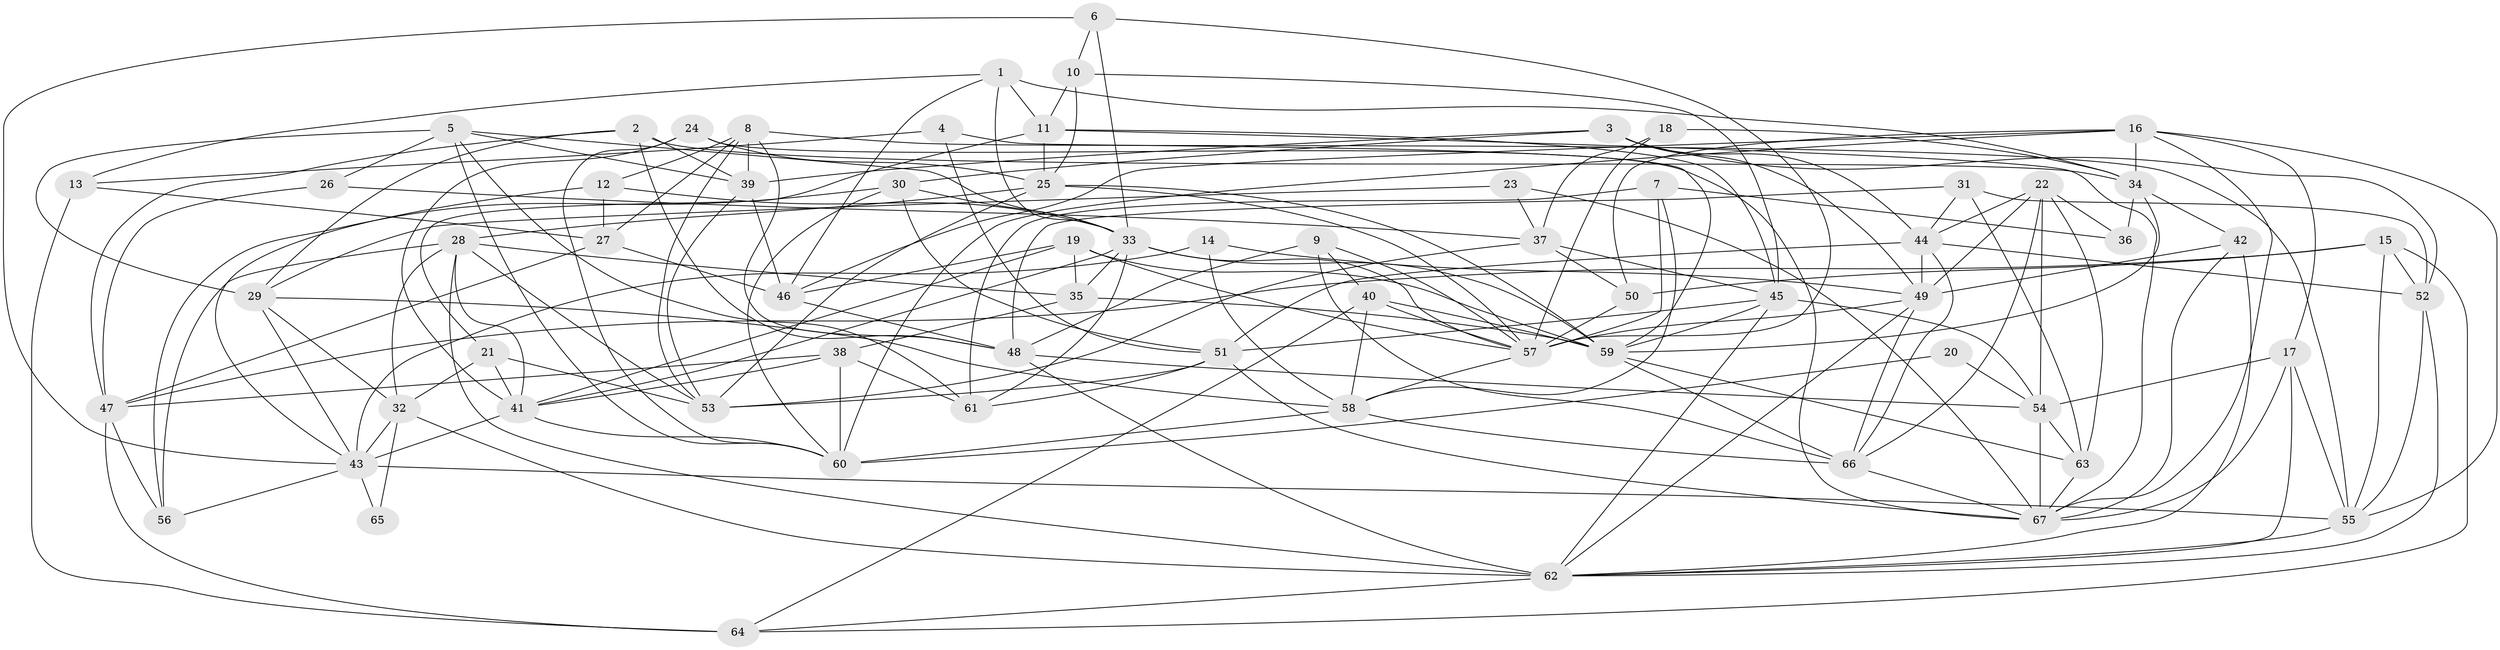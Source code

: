 // original degree distribution, {7: 0.029850746268656716, 3: 0.23880597014925373, 5: 0.16417910447761194, 2: 0.15671641791044777, 6: 0.08955223880597014, 4: 0.291044776119403, 8: 0.029850746268656716}
// Generated by graph-tools (version 1.1) at 2025/50/03/09/25 03:50:12]
// undirected, 67 vertices, 191 edges
graph export_dot {
graph [start="1"]
  node [color=gray90,style=filled];
  1;
  2;
  3;
  4;
  5;
  6;
  7;
  8;
  9;
  10;
  11;
  12;
  13;
  14;
  15;
  16;
  17;
  18;
  19;
  20;
  21;
  22;
  23;
  24;
  25;
  26;
  27;
  28;
  29;
  30;
  31;
  32;
  33;
  34;
  35;
  36;
  37;
  38;
  39;
  40;
  41;
  42;
  43;
  44;
  45;
  46;
  47;
  48;
  49;
  50;
  51;
  52;
  53;
  54;
  55;
  56;
  57;
  58;
  59;
  60;
  61;
  62;
  63;
  64;
  65;
  66;
  67;
  1 -- 11 [weight=1.0];
  1 -- 13 [weight=1.0];
  1 -- 33 [weight=1.0];
  1 -- 34 [weight=1.0];
  1 -- 46 [weight=1.0];
  2 -- 29 [weight=1.0];
  2 -- 34 [weight=1.0];
  2 -- 39 [weight=1.0];
  2 -- 47 [weight=1.0];
  2 -- 48 [weight=1.0];
  3 -- 30 [weight=1.0];
  3 -- 39 [weight=1.0];
  3 -- 44 [weight=1.0];
  3 -- 49 [weight=1.0];
  3 -- 52 [weight=1.0];
  4 -- 13 [weight=1.0];
  4 -- 51 [weight=1.0];
  4 -- 59 [weight=1.0];
  5 -- 26 [weight=1.0];
  5 -- 29 [weight=1.0];
  5 -- 33 [weight=1.0];
  5 -- 39 [weight=1.0];
  5 -- 60 [weight=1.0];
  5 -- 61 [weight=1.0];
  6 -- 10 [weight=1.0];
  6 -- 33 [weight=1.0];
  6 -- 43 [weight=1.0];
  6 -- 57 [weight=1.0];
  7 -- 36 [weight=1.0];
  7 -- 57 [weight=1.0];
  7 -- 58 [weight=1.0];
  7 -- 61 [weight=1.0];
  8 -- 12 [weight=1.0];
  8 -- 27 [weight=1.0];
  8 -- 39 [weight=1.0];
  8 -- 48 [weight=1.0];
  8 -- 53 [weight=1.0];
  8 -- 55 [weight=1.0];
  9 -- 40 [weight=1.0];
  9 -- 48 [weight=1.0];
  9 -- 57 [weight=1.0];
  9 -- 66 [weight=1.0];
  10 -- 11 [weight=1.0];
  10 -- 25 [weight=1.0];
  10 -- 45 [weight=1.0];
  11 -- 21 [weight=1.0];
  11 -- 25 [weight=1.0];
  11 -- 45 [weight=1.0];
  11 -- 67 [weight=1.0];
  12 -- 27 [weight=1.0];
  12 -- 33 [weight=1.0];
  12 -- 43 [weight=1.0];
  13 -- 27 [weight=1.0];
  13 -- 64 [weight=1.0];
  14 -- 43 [weight=1.0];
  14 -- 49 [weight=1.0];
  14 -- 58 [weight=1.0];
  15 -- 47 [weight=1.0];
  15 -- 50 [weight=1.0];
  15 -- 52 [weight=1.0];
  15 -- 55 [weight=1.0];
  15 -- 64 [weight=1.0];
  16 -- 17 [weight=1.0];
  16 -- 34 [weight=1.0];
  16 -- 46 [weight=1.0];
  16 -- 50 [weight=1.0];
  16 -- 55 [weight=1.0];
  16 -- 60 [weight=1.0];
  16 -- 67 [weight=1.0];
  17 -- 54 [weight=1.0];
  17 -- 55 [weight=1.0];
  17 -- 62 [weight=1.0];
  17 -- 67 [weight=1.0];
  18 -- 34 [weight=1.0];
  18 -- 37 [weight=1.0];
  18 -- 57 [weight=1.0];
  19 -- 35 [weight=1.0];
  19 -- 41 [weight=1.0];
  19 -- 46 [weight=1.0];
  19 -- 57 [weight=1.0];
  19 -- 59 [weight=1.0];
  20 -- 54 [weight=1.0];
  20 -- 60 [weight=1.0];
  21 -- 32 [weight=1.0];
  21 -- 41 [weight=1.0];
  21 -- 53 [weight=1.0];
  22 -- 36 [weight=1.0];
  22 -- 44 [weight=1.0];
  22 -- 49 [weight=1.0];
  22 -- 54 [weight=1.0];
  22 -- 63 [weight=1.0];
  22 -- 66 [weight=1.0];
  23 -- 29 [weight=1.0];
  23 -- 37 [weight=1.0];
  23 -- 67 [weight=1.0];
  24 -- 25 [weight=1.0];
  24 -- 41 [weight=1.0];
  24 -- 60 [weight=1.0];
  24 -- 67 [weight=1.0];
  25 -- 28 [weight=1.0];
  25 -- 53 [weight=1.0];
  25 -- 57 [weight=1.0];
  25 -- 59 [weight=1.0];
  26 -- 37 [weight=1.0];
  26 -- 47 [weight=1.0];
  27 -- 46 [weight=1.0];
  27 -- 47 [weight=1.0];
  28 -- 32 [weight=1.0];
  28 -- 35 [weight=1.0];
  28 -- 41 [weight=1.0];
  28 -- 53 [weight=1.0];
  28 -- 56 [weight=1.0];
  28 -- 62 [weight=1.0];
  29 -- 32 [weight=1.0];
  29 -- 43 [weight=1.0];
  29 -- 58 [weight=1.0];
  30 -- 33 [weight=1.0];
  30 -- 51 [weight=1.0];
  30 -- 56 [weight=1.0];
  30 -- 60 [weight=1.0];
  31 -- 44 [weight=1.0];
  31 -- 48 [weight=1.0];
  31 -- 52 [weight=1.0];
  31 -- 63 [weight=1.0];
  32 -- 43 [weight=1.0];
  32 -- 62 [weight=1.0];
  32 -- 65 [weight=1.0];
  33 -- 35 [weight=1.0];
  33 -- 41 [weight=1.0];
  33 -- 57 [weight=1.0];
  33 -- 59 [weight=1.0];
  33 -- 61 [weight=1.0];
  34 -- 36 [weight=2.0];
  34 -- 42 [weight=1.0];
  34 -- 59 [weight=1.0];
  35 -- 38 [weight=1.0];
  35 -- 59 [weight=1.0];
  37 -- 45 [weight=1.0];
  37 -- 50 [weight=1.0];
  37 -- 53 [weight=1.0];
  38 -- 41 [weight=1.0];
  38 -- 47 [weight=1.0];
  38 -- 60 [weight=1.0];
  38 -- 61 [weight=1.0];
  39 -- 46 [weight=1.0];
  39 -- 53 [weight=1.0];
  40 -- 57 [weight=1.0];
  40 -- 58 [weight=1.0];
  40 -- 59 [weight=1.0];
  40 -- 64 [weight=1.0];
  41 -- 43 [weight=1.0];
  41 -- 60 [weight=1.0];
  42 -- 49 [weight=1.0];
  42 -- 62 [weight=1.0];
  42 -- 67 [weight=1.0];
  43 -- 55 [weight=1.0];
  43 -- 56 [weight=1.0];
  43 -- 65 [weight=1.0];
  44 -- 49 [weight=1.0];
  44 -- 51 [weight=1.0];
  44 -- 52 [weight=1.0];
  44 -- 66 [weight=1.0];
  45 -- 51 [weight=1.0];
  45 -- 54 [weight=1.0];
  45 -- 59 [weight=1.0];
  45 -- 62 [weight=1.0];
  46 -- 48 [weight=1.0];
  47 -- 56 [weight=1.0];
  47 -- 64 [weight=1.0];
  48 -- 54 [weight=1.0];
  48 -- 62 [weight=1.0];
  49 -- 57 [weight=1.0];
  49 -- 62 [weight=1.0];
  49 -- 66 [weight=1.0];
  50 -- 57 [weight=1.0];
  51 -- 53 [weight=1.0];
  51 -- 61 [weight=1.0];
  51 -- 67 [weight=1.0];
  52 -- 55 [weight=1.0];
  52 -- 62 [weight=1.0];
  54 -- 63 [weight=1.0];
  54 -- 67 [weight=2.0];
  55 -- 62 [weight=1.0];
  57 -- 58 [weight=1.0];
  58 -- 60 [weight=1.0];
  58 -- 66 [weight=1.0];
  59 -- 63 [weight=1.0];
  59 -- 66 [weight=1.0];
  62 -- 64 [weight=1.0];
  63 -- 67 [weight=1.0];
  66 -- 67 [weight=1.0];
}
